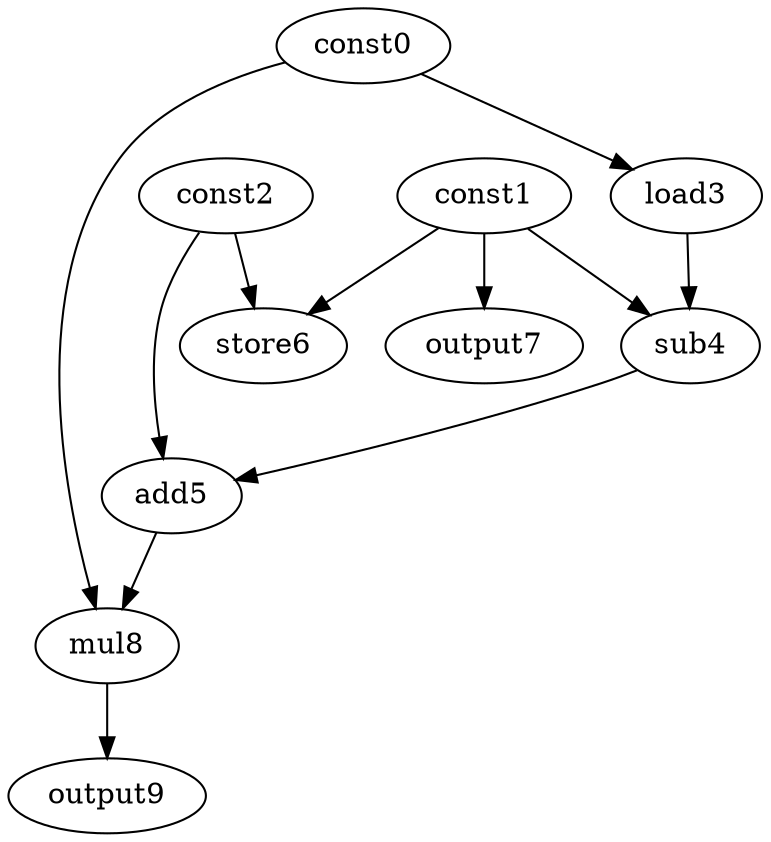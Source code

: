 digraph G { 
const0[opcode=const]; 
const1[opcode=const]; 
const2[opcode=const]; 
load3[opcode=load]; 
sub4[opcode=sub]; 
add5[opcode=add]; 
store6[opcode=store]; 
output7[opcode=output]; 
mul8[opcode=mul]; 
output9[opcode=output]; 
const0->load3[operand=0];
const1->store6[operand=0];
const2->store6[operand=1];
const1->output7[operand=0];
const1->sub4[operand=0];
load3->sub4[operand=1];
const2->add5[operand=0];
sub4->add5[operand=1];
const0->mul8[operand=0];
add5->mul8[operand=1];
mul8->output9[operand=0];
}
